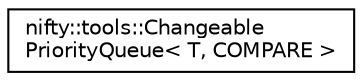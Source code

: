 digraph "Graphical Class Hierarchy"
{
  edge [fontname="Helvetica",fontsize="10",labelfontname="Helvetica",labelfontsize="10"];
  node [fontname="Helvetica",fontsize="10",shape=record];
  rankdir="LR";
  Node1 [label="nifty::tools::Changeable\lPriorityQueue\< T, COMPARE \>",height=0.2,width=0.4,color="black", fillcolor="white", style="filled",URL="$classnifty_1_1tools_1_1ChangeablePriorityQueue.html",tooltip="Heap-based changable priority queue with a maximum number of elemements. "];
}

